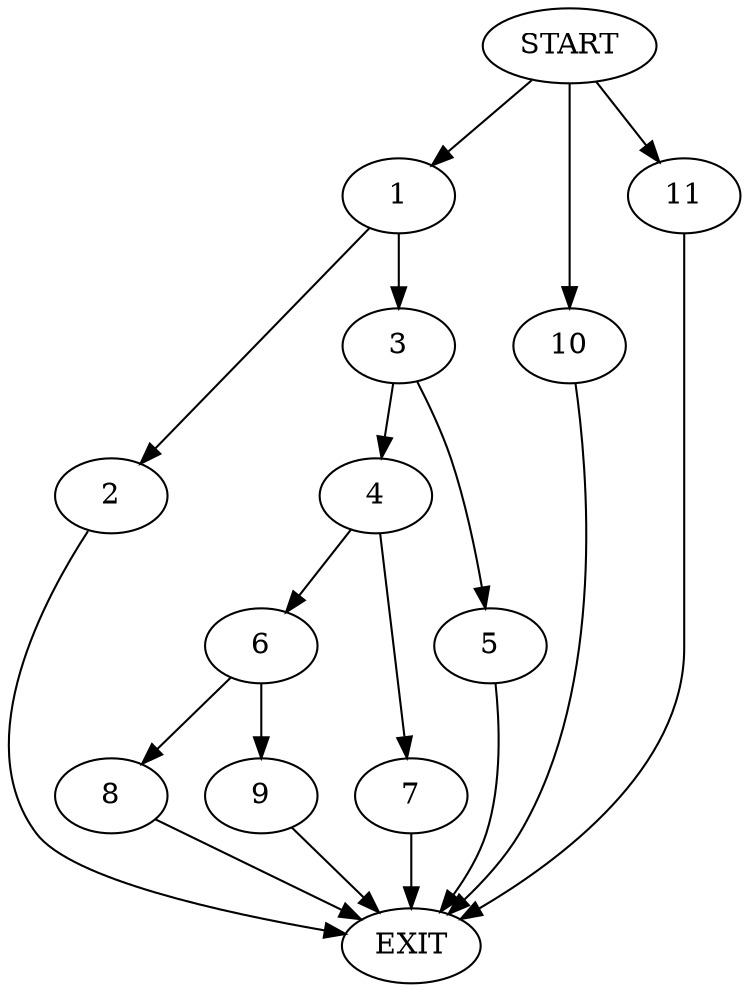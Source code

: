 digraph {
0 [label="START"]
12 [label="EXIT"]
0 -> 1
1 -> 2
1 -> 3
3 -> 4
3 -> 5
2 -> 12
4 -> 6
4 -> 7
5 -> 12
6 -> 8
6 -> 9
7 -> 12
8 -> 12
9 -> 12
0 -> 10
10 -> 12
0 -> 11
11 -> 12
}
